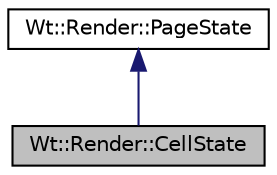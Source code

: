 digraph "Wt::Render::CellState"
{
 // LATEX_PDF_SIZE
  edge [fontname="Helvetica",fontsize="10",labelfontname="Helvetica",labelfontsize="10"];
  node [fontname="Helvetica",fontsize="10",shape=record];
  Node1 [label="Wt::Render::CellState",height=0.2,width=0.4,color="black", fillcolor="grey75", style="filled", fontcolor="black",tooltip=" "];
  Node2 -> Node1 [dir="back",color="midnightblue",fontsize="10",style="solid",fontname="Helvetica"];
  Node2 [label="Wt::Render::PageState",height=0.2,width=0.4,color="black", fillcolor="white", style="filled",URL="$structWt_1_1Render_1_1PageState.html",tooltip=" "];
}
